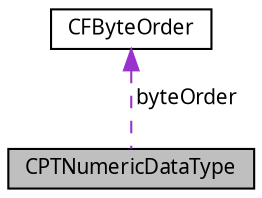 digraph G
{
  bgcolor="transparent";
  edge [fontname="Lucinda Grande",fontsize="10",labelfontname="Lucinda Grande",labelfontsize="10"];
  node [fontname="Lucinda Grande",fontsize="10",shape=record];
  Node1 [label="CPTNumericDataType",height=0.2,width=0.4,color="black", fillcolor="grey75", style="filled" fontcolor="black"];
  Node2 -> Node1 [dir="back",color="darkorchid3",fontsize="10",style="dashed",label=" byteOrder" ,fontname="Lucinda Grande"];
  Node2 [label="CFByteOrder",height=0.2,width=0.4,color="black",URL="doxygen-cocoa-touch-tags.xml$http://developer.apple.com/iphone/library/documentation/corefoundation/Reference/CFByteOrderUtils/Reference/reference.html"];
}
